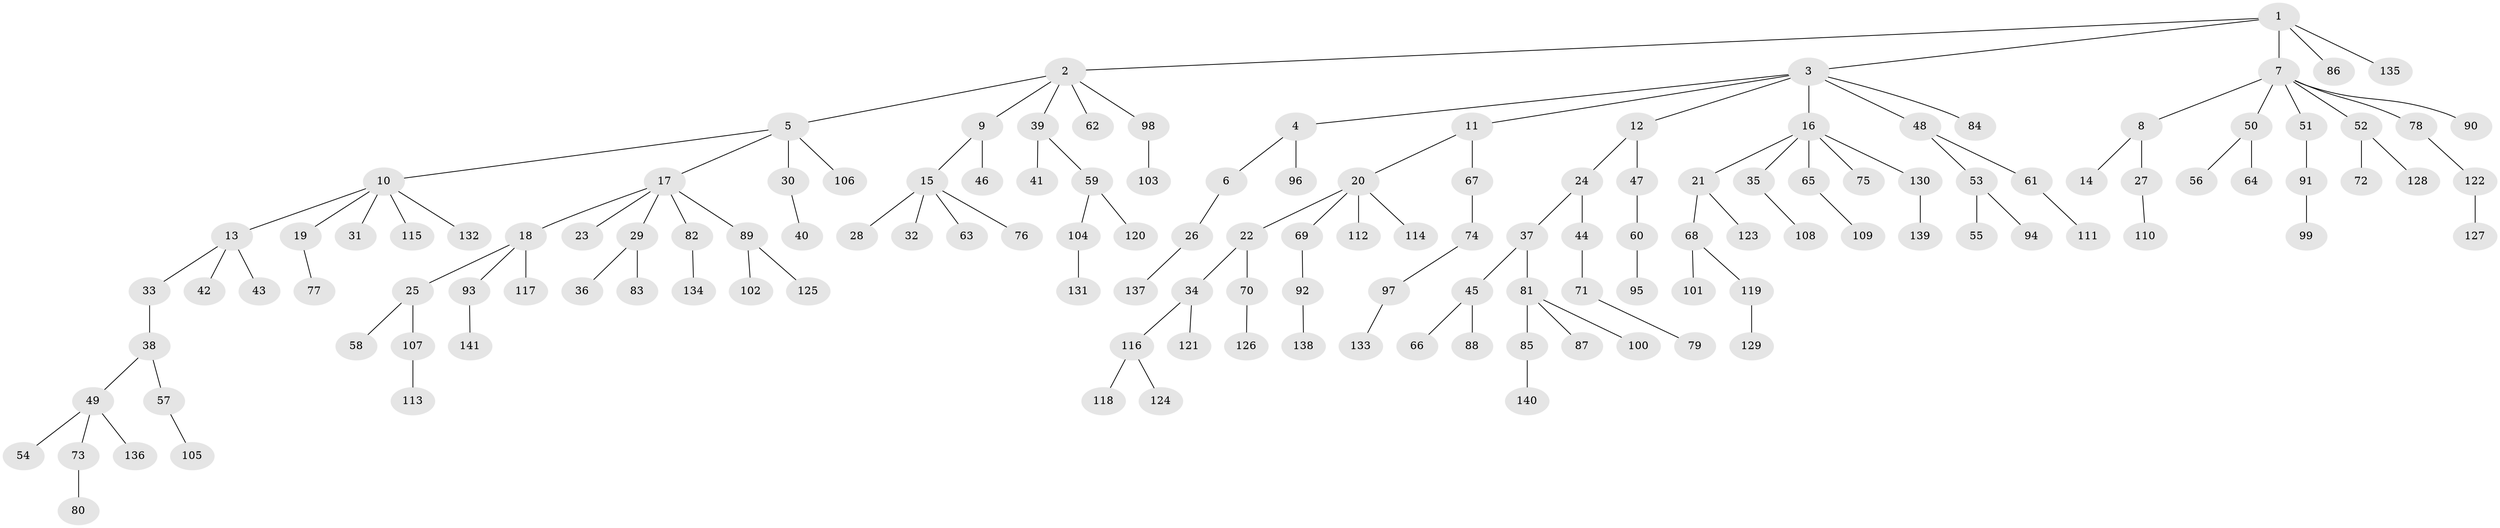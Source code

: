 // Generated by graph-tools (version 1.1) at 2025/02/03/09/25 03:02:29]
// undirected, 141 vertices, 140 edges
graph export_dot {
graph [start="1"]
  node [color=gray90,style=filled];
  1;
  2;
  3;
  4;
  5;
  6;
  7;
  8;
  9;
  10;
  11;
  12;
  13;
  14;
  15;
  16;
  17;
  18;
  19;
  20;
  21;
  22;
  23;
  24;
  25;
  26;
  27;
  28;
  29;
  30;
  31;
  32;
  33;
  34;
  35;
  36;
  37;
  38;
  39;
  40;
  41;
  42;
  43;
  44;
  45;
  46;
  47;
  48;
  49;
  50;
  51;
  52;
  53;
  54;
  55;
  56;
  57;
  58;
  59;
  60;
  61;
  62;
  63;
  64;
  65;
  66;
  67;
  68;
  69;
  70;
  71;
  72;
  73;
  74;
  75;
  76;
  77;
  78;
  79;
  80;
  81;
  82;
  83;
  84;
  85;
  86;
  87;
  88;
  89;
  90;
  91;
  92;
  93;
  94;
  95;
  96;
  97;
  98;
  99;
  100;
  101;
  102;
  103;
  104;
  105;
  106;
  107;
  108;
  109;
  110;
  111;
  112;
  113;
  114;
  115;
  116;
  117;
  118;
  119;
  120;
  121;
  122;
  123;
  124;
  125;
  126;
  127;
  128;
  129;
  130;
  131;
  132;
  133;
  134;
  135;
  136;
  137;
  138;
  139;
  140;
  141;
  1 -- 2;
  1 -- 3;
  1 -- 7;
  1 -- 86;
  1 -- 135;
  2 -- 5;
  2 -- 9;
  2 -- 39;
  2 -- 62;
  2 -- 98;
  3 -- 4;
  3 -- 11;
  3 -- 12;
  3 -- 16;
  3 -- 48;
  3 -- 84;
  4 -- 6;
  4 -- 96;
  5 -- 10;
  5 -- 17;
  5 -- 30;
  5 -- 106;
  6 -- 26;
  7 -- 8;
  7 -- 50;
  7 -- 51;
  7 -- 52;
  7 -- 78;
  7 -- 90;
  8 -- 14;
  8 -- 27;
  9 -- 15;
  9 -- 46;
  10 -- 13;
  10 -- 19;
  10 -- 31;
  10 -- 115;
  10 -- 132;
  11 -- 20;
  11 -- 67;
  12 -- 24;
  12 -- 47;
  13 -- 33;
  13 -- 42;
  13 -- 43;
  15 -- 28;
  15 -- 32;
  15 -- 63;
  15 -- 76;
  16 -- 21;
  16 -- 35;
  16 -- 65;
  16 -- 75;
  16 -- 130;
  17 -- 18;
  17 -- 23;
  17 -- 29;
  17 -- 82;
  17 -- 89;
  18 -- 25;
  18 -- 93;
  18 -- 117;
  19 -- 77;
  20 -- 22;
  20 -- 69;
  20 -- 112;
  20 -- 114;
  21 -- 68;
  21 -- 123;
  22 -- 34;
  22 -- 70;
  24 -- 37;
  24 -- 44;
  25 -- 58;
  25 -- 107;
  26 -- 137;
  27 -- 110;
  29 -- 36;
  29 -- 83;
  30 -- 40;
  33 -- 38;
  34 -- 116;
  34 -- 121;
  35 -- 108;
  37 -- 45;
  37 -- 81;
  38 -- 49;
  38 -- 57;
  39 -- 41;
  39 -- 59;
  44 -- 71;
  45 -- 66;
  45 -- 88;
  47 -- 60;
  48 -- 53;
  48 -- 61;
  49 -- 54;
  49 -- 73;
  49 -- 136;
  50 -- 56;
  50 -- 64;
  51 -- 91;
  52 -- 72;
  52 -- 128;
  53 -- 55;
  53 -- 94;
  57 -- 105;
  59 -- 104;
  59 -- 120;
  60 -- 95;
  61 -- 111;
  65 -- 109;
  67 -- 74;
  68 -- 101;
  68 -- 119;
  69 -- 92;
  70 -- 126;
  71 -- 79;
  73 -- 80;
  74 -- 97;
  78 -- 122;
  81 -- 85;
  81 -- 87;
  81 -- 100;
  82 -- 134;
  85 -- 140;
  89 -- 102;
  89 -- 125;
  91 -- 99;
  92 -- 138;
  93 -- 141;
  97 -- 133;
  98 -- 103;
  104 -- 131;
  107 -- 113;
  116 -- 118;
  116 -- 124;
  119 -- 129;
  122 -- 127;
  130 -- 139;
}
